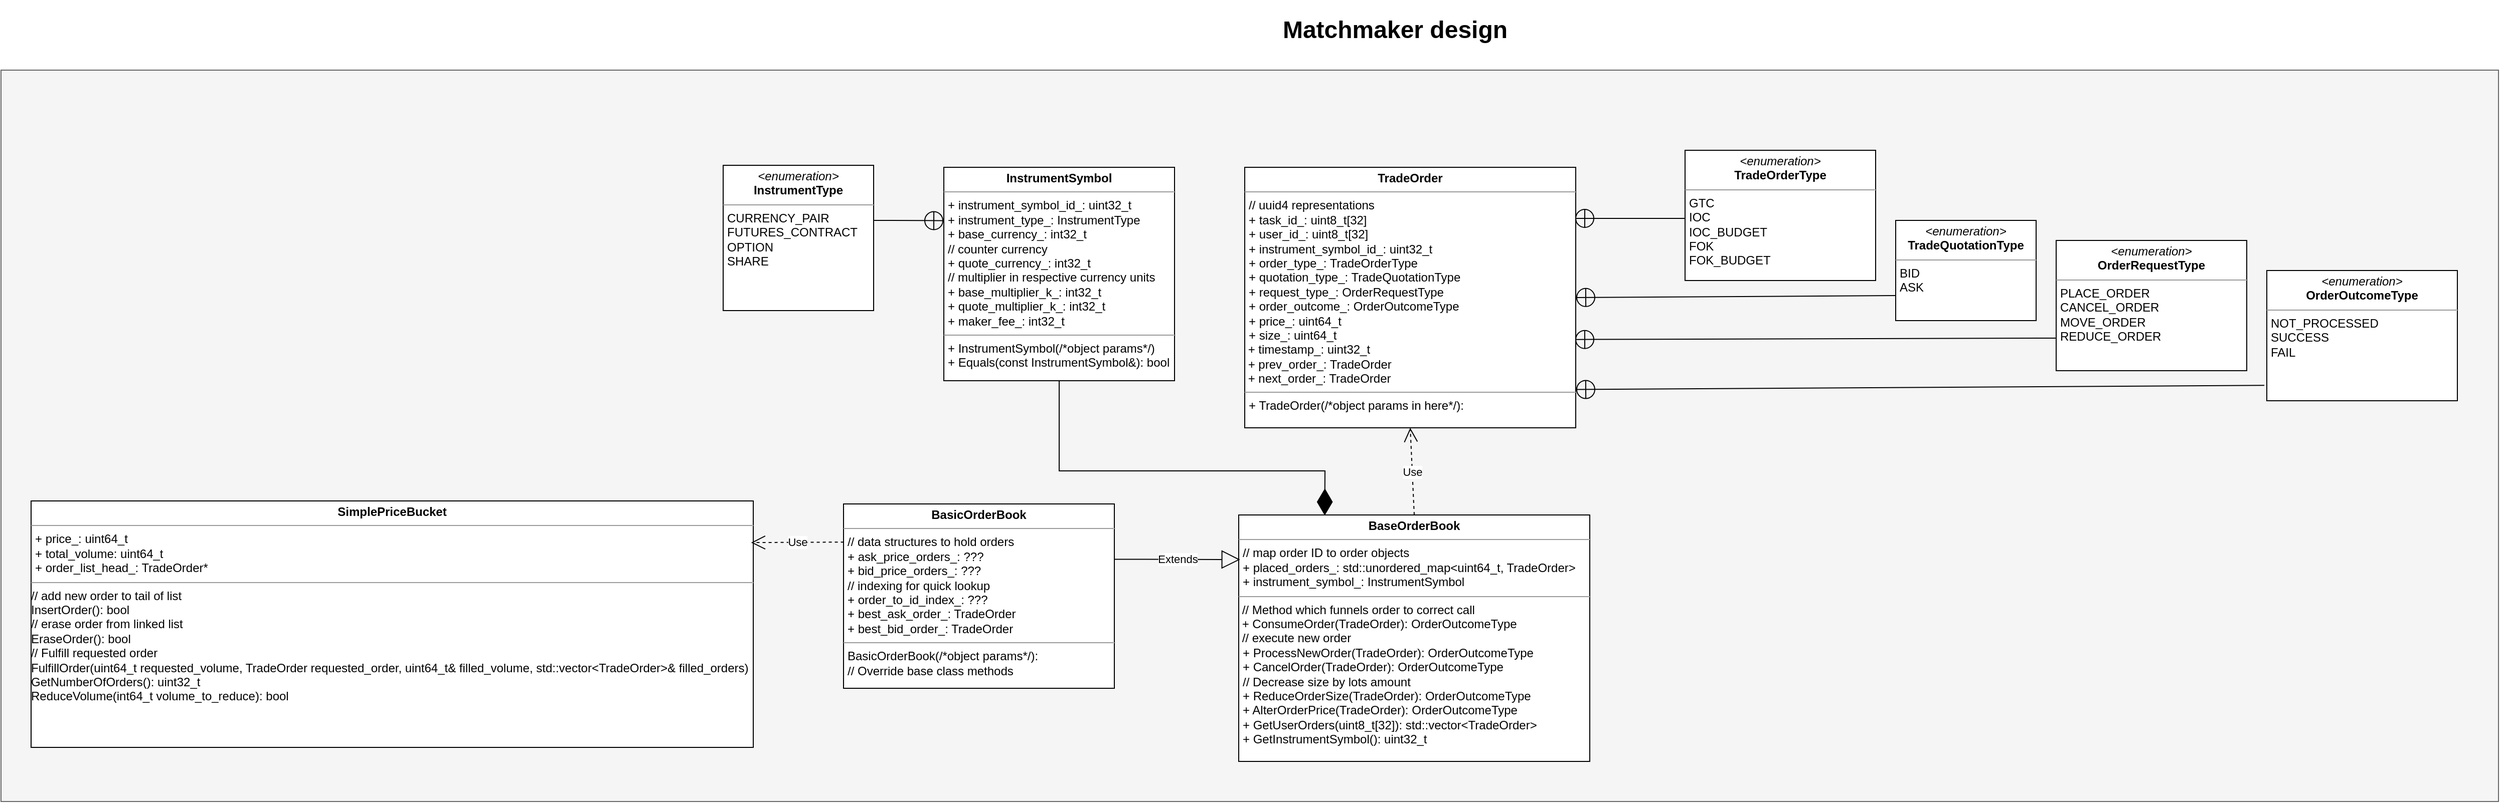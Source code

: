 <mxfile version="20.7.4" type="device"><diagram id="3P5HbIGybSeDbnfDGGmd" name="Page-1"><mxGraphModel dx="2854" dy="1677" grid="1" gridSize="10" guides="1" tooltips="1" connect="1" arrows="1" fold="1" page="1" pageScale="1" pageWidth="850" pageHeight="1100" math="0" shadow="0"><root><mxCell id="0"/><mxCell id="1" parent="0"/><mxCell id="sVlxpQVyfhxciy6KJdRr-22" value="" style="rounded=0;whiteSpace=wrap;html=1;fillColor=#f5f5f5;fontColor=#333333;strokeColor=#666666;" parent="1" vertex="1"><mxGeometry x="-940" y="-410" width="2490" height="730" as="geometry"/></mxCell><mxCell id="sVlxpQVyfhxciy6KJdRr-1" value="&lt;p style=&quot;margin:0px;margin-top:4px;text-align:center;&quot;&gt;&lt;i&gt;&amp;lt;enumeration&amp;gt;&lt;/i&gt;&lt;br&gt;&lt;b&gt;OrderRequestType&lt;/b&gt;&lt;/p&gt;&lt;hr size=&quot;1&quot;&gt;&lt;p style=&quot;margin:0px;margin-left:4px;&quot;&gt;&lt;span style=&quot;background-color: initial;&quot;&gt;PLACE_ORDER&lt;/span&gt;&lt;br&gt;&lt;/p&gt;&lt;p style=&quot;margin:0px;margin-left:4px;&quot;&gt;CANCEL_ORDER&lt;/p&gt;&lt;p style=&quot;margin:0px;margin-left:4px;&quot;&gt;MOVE_ORDER&lt;/p&gt;&lt;p style=&quot;margin:0px;margin-left:4px;&quot;&gt;REDUCE_ORDER&lt;/p&gt;&lt;p style=&quot;margin:0px;margin-left:4px;&quot;&gt;&lt;br&gt;&lt;/p&gt;" style="verticalAlign=top;align=left;overflow=fill;fontSize=12;fontFamily=Helvetica;html=1;" parent="1" vertex="1"><mxGeometry x="1109" y="-240" width="190" height="130" as="geometry"/></mxCell><mxCell id="sVlxpQVyfhxciy6KJdRr-2" value="&lt;p style=&quot;margin:0px;margin-top:4px;text-align:center;&quot;&gt;&lt;i&gt;&amp;lt;enumeration&amp;gt;&lt;/i&gt;&lt;br&gt;&lt;b&gt;TradeOrderType&lt;/b&gt;&lt;/p&gt;&lt;hr size=&quot;1&quot;&gt;&lt;p style=&quot;margin:0px;margin-left:4px;&quot;&gt;&lt;span style=&quot;background-color: initial;&quot;&gt;GTC&lt;/span&gt;&lt;br&gt;&lt;/p&gt;&lt;p style=&quot;margin:0px;margin-left:4px;&quot;&gt;IOC&lt;/p&gt;&lt;p style=&quot;margin:0px;margin-left:4px;&quot;&gt;IOC_BUDGET&lt;/p&gt;&lt;p style=&quot;margin:0px;margin-left:4px;&quot;&gt;FOK&lt;/p&gt;&lt;p style=&quot;margin:0px;margin-left:4px;&quot;&gt;FOK_BUDGET&lt;/p&gt;" style="verticalAlign=top;align=left;overflow=fill;fontSize=12;fontFamily=Helvetica;html=1;" parent="1" vertex="1"><mxGeometry x="739" y="-330" width="190" height="130" as="geometry"/></mxCell><mxCell id="sVlxpQVyfhxciy6KJdRr-3" value="&lt;p style=&quot;margin:0px;margin-top:4px;text-align:center;&quot;&gt;&lt;b&gt;TradeOrder&lt;/b&gt;&lt;/p&gt;&lt;hr size=&quot;1&quot;&gt;&lt;p style=&quot;margin:0px;margin-left:4px;&quot;&gt;// uuid4 representations&lt;/p&gt;&lt;p style=&quot;margin:0px;margin-left:4px;&quot;&gt;+ task_id_: uint8_t[32]&lt;/p&gt;&lt;p style=&quot;margin:0px;margin-left:4px;&quot;&gt;+ user_id_: uint8_t[32]&lt;/p&gt;&lt;p style=&quot;margin:0px;margin-left:4px;&quot;&gt;&lt;span style=&quot;background-color: initial;&quot;&gt;+ instrument_symbol_id_: uint32_t&lt;/span&gt;&lt;/p&gt;&lt;p style=&quot;margin:0px;margin-left:4px;&quot;&gt;+ order_type_: TradeOrderType&lt;/p&gt;&lt;p style=&quot;margin:0px;margin-left:4px;&quot;&gt;+ quotation_type_: TradeQuotationType&lt;/p&gt;&lt;p style=&quot;margin:0px;margin-left:4px;&quot;&gt;+ request_type_: OrderRequestType&lt;/p&gt;&lt;p style=&quot;margin:0px;margin-left:4px;&quot;&gt;+ order_outcome_: OrderOutcomeType&lt;/p&gt;&lt;p style=&quot;margin:0px;margin-left:4px;&quot;&gt;+ price_: uint64_t&lt;/p&gt;&lt;p style=&quot;margin:0px;margin-left:4px;&quot;&gt;+ size_: uint64_t&lt;/p&gt;&amp;nbsp;+ timestamp_: uint32_t&lt;br&gt;&amp;nbsp;+ prev_order_: TradeOrder&lt;br&gt;&amp;nbsp;+ next_order_: TradeOrder&lt;br&gt;&lt;hr size=&quot;1&quot;&gt;&lt;p style=&quot;margin:0px;margin-left:4px;&quot;&gt;+ TradeOrder(/*object params in here*/):&amp;nbsp;&lt;/p&gt;&lt;p style=&quot;margin:0px;margin-left:4px;&quot;&gt;&lt;br&gt;&lt;/p&gt;" style="verticalAlign=top;align=left;overflow=fill;fontSize=12;fontFamily=Helvetica;html=1;" parent="1" vertex="1"><mxGeometry x="300" y="-313" width="330" height="260" as="geometry"/></mxCell><mxCell id="sVlxpQVyfhxciy6KJdRr-4" value="&lt;p style=&quot;margin:0px;margin-top:4px;text-align:center;&quot;&gt;&lt;i&gt;&amp;lt;enumeration&amp;gt;&lt;/i&gt;&lt;br&gt;&lt;b&gt;OrderOutcomeType&lt;/b&gt;&lt;/p&gt;&lt;hr size=&quot;1&quot;&gt;&lt;p style=&quot;margin:0px;margin-left:4px;&quot;&gt;NOT_PROCESSED&lt;/p&gt;&lt;p style=&quot;margin:0px;margin-left:4px;&quot;&gt;SUCCESS&lt;/p&gt;&lt;p style=&quot;margin:0px;margin-left:4px;&quot;&gt;FAIL&lt;/p&gt;&lt;p style=&quot;margin:0px;margin-left:4px;&quot;&gt;&lt;br&gt;&lt;/p&gt;" style="verticalAlign=top;align=left;overflow=fill;fontSize=12;fontFamily=Helvetica;html=1;" parent="1" vertex="1"><mxGeometry x="1319" y="-210" width="190" height="130" as="geometry"/></mxCell><mxCell id="sVlxpQVyfhxciy6KJdRr-6" value="&lt;p style=&quot;margin:0px;margin-top:4px;text-align:center;&quot;&gt;&lt;i&gt;&amp;lt;enumeration&amp;gt;&lt;/i&gt;&lt;br&gt;&lt;b&gt;TradeQuotationType&lt;/b&gt;&lt;/p&gt;&lt;hr size=&quot;1&quot;&gt;&lt;p style=&quot;margin:0px;margin-left:4px;&quot;&gt;&lt;span style=&quot;background-color: initial;&quot;&gt;BID&lt;/span&gt;&lt;br&gt;&lt;/p&gt;&lt;p style=&quot;margin:0px;margin-left:4px;&quot;&gt;ASK&lt;/p&gt;" style="verticalAlign=top;align=left;overflow=fill;fontSize=12;fontFamily=Helvetica;html=1;" parent="1" vertex="1"><mxGeometry x="949" y="-260" width="140" height="100" as="geometry"/></mxCell><mxCell id="sVlxpQVyfhxciy6KJdRr-8" value="" style="endArrow=circlePlus;startArrow=none;endFill=0;startFill=0;endSize=8;html=1;labelBackgroundColor=none;rounded=0;entryX=0.997;entryY=0.196;entryDx=0;entryDy=0;entryPerimeter=0;" parent="1" target="sVlxpQVyfhxciy6KJdRr-3" edge="1"><mxGeometry width="160" relative="1" as="geometry"><mxPoint x="739" y="-262" as="sourcePoint"/><mxPoint x="539" y="-260" as="targetPoint"/></mxGeometry></mxCell><mxCell id="sVlxpQVyfhxciy6KJdRr-9" value="" style="endArrow=circlePlus;startArrow=none;endFill=0;startFill=0;endSize=8;html=1;labelBackgroundColor=none;rounded=0;exitX=0;exitY=0.75;exitDx=0;exitDy=0;entryX=1;entryY=0.5;entryDx=0;entryDy=0;" parent="1" source="sVlxpQVyfhxciy6KJdRr-6" target="sVlxpQVyfhxciy6KJdRr-3" edge="1"><mxGeometry width="160" relative="1" as="geometry"><mxPoint x="739" y="-189.06" as="sourcePoint"/><mxPoint x="539" y="-190" as="targetPoint"/></mxGeometry></mxCell><mxCell id="sVlxpQVyfhxciy6KJdRr-10" value="" style="endArrow=circlePlus;startArrow=none;endFill=0;startFill=0;endSize=8;html=1;labelBackgroundColor=none;rounded=0;exitX=0;exitY=0.75;exitDx=0;exitDy=0;entryX=0.997;entryY=0.661;entryDx=0;entryDy=0;entryPerimeter=0;" parent="1" source="sVlxpQVyfhxciy6KJdRr-1" target="sVlxpQVyfhxciy6KJdRr-3" edge="1"><mxGeometry width="160" relative="1" as="geometry"><mxPoint x="959" y="-175.0" as="sourcePoint"/><mxPoint x="549" y="-180.0" as="targetPoint"/></mxGeometry></mxCell><mxCell id="sVlxpQVyfhxciy6KJdRr-11" value="" style="endArrow=circlePlus;startArrow=none;endFill=0;startFill=0;endSize=8;html=1;labelBackgroundColor=none;rounded=0;exitX=-0.013;exitY=0.882;exitDx=0;exitDy=0;entryX=1;entryY=0.853;entryDx=0;entryDy=0;entryPerimeter=0;exitPerimeter=0;" parent="1" source="sVlxpQVyfhxciy6KJdRr-4" target="sVlxpQVyfhxciy6KJdRr-3" edge="1"><mxGeometry width="160" relative="1" as="geometry"><mxPoint x="969" y="-165.0" as="sourcePoint"/><mxPoint x="559" y="-170.0" as="targetPoint"/></mxGeometry></mxCell><mxCell id="sVlxpQVyfhxciy6KJdRr-12" value="&lt;p style=&quot;margin:0px;margin-top:4px;text-align:center;&quot;&gt;&lt;b&gt;BaseOrderBook&lt;/b&gt;&lt;/p&gt;&lt;hr size=&quot;1&quot;&gt;&lt;p style=&quot;border-color: var(--border-color); margin: 0px 0px 0px 4px;&quot;&gt;// map order ID to order objects&lt;/p&gt;&lt;p style=&quot;border-color: var(--border-color); margin: 0px 0px 0px 4px;&quot;&gt;&lt;span style=&quot;background-color: initial;&quot;&gt;+ placed_orders_: std::unordered_map&amp;lt;uint64_t, TradeOrder&amp;gt;&lt;/span&gt;&lt;br&gt;&lt;/p&gt;&lt;p style=&quot;border-color: var(--border-color); margin: 0px 0px 0px 4px;&quot;&gt;+ instrument_symbol_: InstrumentSymbol&lt;/p&gt;&lt;hr size=&quot;1&quot;&gt;&amp;nbsp;// Method which funnels order to correct call&lt;br&gt;&amp;nbsp;+ ConsumeOrder(TradeOrder): OrderOutcomeType&lt;br&gt;&amp;nbsp;// execute new order&lt;br&gt;&lt;p style=&quot;margin:0px;margin-left:4px;&quot;&gt;+ ProcessNewOrder(TradeOrder): OrderOutcomeType&lt;/p&gt;&lt;p style=&quot;margin:0px;margin-left:4px;&quot;&gt;+ CancelOrder(TradeOrder): OrderOutcomeType&lt;/p&gt;&lt;p style=&quot;margin:0px;margin-left:4px;&quot;&gt;// Decrease size by lots amount&lt;/p&gt;&lt;p style=&quot;margin:0px;margin-left:4px;&quot;&gt;+ ReduceOrderSize(TradeOrder): OrderOutcomeType&lt;/p&gt;&lt;p style=&quot;margin:0px;margin-left:4px;&quot;&gt;&lt;span style=&quot;background-color: initial;&quot;&gt;+ AlterOrderPrice(TradeOrder): OrderOutcomeType&lt;/span&gt;&lt;br&gt;&lt;/p&gt;&lt;p style=&quot;margin:0px;margin-left:4px;&quot;&gt;&lt;span style=&quot;background-color: initial;&quot;&gt;+ GetUserOrders(uint8_t[32]): std::vector&amp;lt;TradeOrder&amp;gt;&lt;/span&gt;&lt;/p&gt;&lt;p style=&quot;margin:0px;margin-left:4px;&quot;&gt;&lt;span style=&quot;background-color: initial;&quot;&gt;+ GetInstrumentSymbol(): uint32_t&lt;/span&gt;&lt;/p&gt;" style="verticalAlign=top;align=left;overflow=fill;fontSize=12;fontFamily=Helvetica;html=1;" parent="1" vertex="1"><mxGeometry x="294" y="34" width="350" height="246" as="geometry"/></mxCell><mxCell id="sVlxpQVyfhxciy6KJdRr-13" value="&lt;p style=&quot;margin:0px;margin-top:4px;text-align:center;&quot;&gt;&lt;b&gt;InstrumentSymbol&lt;/b&gt;&lt;/p&gt;&lt;hr size=&quot;1&quot;&gt;&lt;p style=&quot;margin:0px;margin-left:4px;&quot;&gt;+ instrument_symbol_id_: uint32_t&lt;/p&gt;&lt;p style=&quot;margin:0px;margin-left:4px;&quot;&gt;+ instrument_type_: InstrumentType&lt;/p&gt;&lt;p style=&quot;margin:0px;margin-left:4px;&quot;&gt;+ base_currency_: int32_t&lt;/p&gt;&lt;p style=&quot;margin:0px;margin-left:4px;&quot;&gt;// counter currency&lt;/p&gt;&lt;p style=&quot;margin:0px;margin-left:4px;&quot;&gt;+ quote_currency_: int32_t&lt;/p&gt;&lt;p style=&quot;margin:0px;margin-left:4px;&quot;&gt;// multiplier in respective currency units&lt;/p&gt;&lt;p style=&quot;margin:0px;margin-left:4px;&quot;&gt;+ base_multiplier_k_: int32_t&lt;/p&gt;&lt;p style=&quot;margin:0px;margin-left:4px;&quot;&gt;+ quote_multiplier_k_: int32_t&lt;/p&gt;&lt;p style=&quot;margin:0px;margin-left:4px;&quot;&gt;+ maker_fee_: int32_t&lt;/p&gt;&lt;hr size=&quot;1&quot;&gt;&lt;p style=&quot;margin:0px;margin-left:4px;&quot;&gt;+ InstrumentSymbol(/*object params*/)&lt;/p&gt;&lt;p style=&quot;margin:0px;margin-left:4px;&quot;&gt;+ Equals(const InstrumentSymbol&amp;amp;): bool&lt;/p&gt;" style="verticalAlign=top;align=left;overflow=fill;fontSize=12;fontFamily=Helvetica;html=1;" parent="1" vertex="1"><mxGeometry y="-313" width="230" height="213" as="geometry"/></mxCell><mxCell id="sVlxpQVyfhxciy6KJdRr-15" value="&lt;p style=&quot;margin:0px;margin-top:4px;text-align:center;&quot;&gt;&lt;i&gt;&amp;lt;enumeration&amp;gt;&lt;/i&gt;&lt;br&gt;&lt;b&gt;InstrumentType&lt;/b&gt;&lt;/p&gt;&lt;hr size=&quot;1&quot;&gt;&lt;p style=&quot;margin:0px;margin-left:4px;&quot;&gt;&lt;span style=&quot;background-color: initial;&quot;&gt;CURRENCY_PAIR&lt;/span&gt;&lt;br&gt;&lt;/p&gt;&lt;p style=&quot;margin:0px;margin-left:4px;&quot;&gt;FUTURES_CONTRACT&lt;/p&gt;&lt;p style=&quot;margin:0px;margin-left:4px;&quot;&gt;OPTION&lt;/p&gt;&lt;p style=&quot;margin:0px;margin-left:4px;&quot;&gt;SHARE&lt;/p&gt;&lt;p style=&quot;margin:0px;margin-left:4px;&quot;&gt;&lt;br&gt;&lt;/p&gt;" style="verticalAlign=top;align=left;overflow=fill;fontSize=12;fontFamily=Helvetica;html=1;" parent="1" vertex="1"><mxGeometry x="-220" y="-315" width="150" height="145" as="geometry"/></mxCell><mxCell id="sVlxpQVyfhxciy6KJdRr-16" value="" style="endArrow=circlePlus;startArrow=none;endFill=0;startFill=0;endSize=8;html=1;labelBackgroundColor=none;rounded=0;entryX=0;entryY=0.25;entryDx=0;entryDy=0;exitX=1;exitY=0.379;exitDx=0;exitDy=0;exitPerimeter=0;" parent="1" source="sVlxpQVyfhxciy6KJdRr-15" target="sVlxpQVyfhxciy6KJdRr-13" edge="1"><mxGeometry width="160" relative="1" as="geometry"><mxPoint x="-60" y="-260" as="sourcePoint"/><mxPoint x="-30.0" y="-230.0" as="targetPoint"/></mxGeometry></mxCell><mxCell id="sVlxpQVyfhxciy6KJdRr-17" value="&lt;p style=&quot;margin:0px;margin-top:4px;text-align:center;&quot;&gt;&lt;b&gt;BasicOrderBook&lt;/b&gt;&lt;/p&gt;&lt;hr size=&quot;1&quot;&gt;&lt;p style=&quot;margin:0px;margin-left:4px;&quot;&gt;// data structures to hold orders&lt;/p&gt;&lt;p style=&quot;margin:0px;margin-left:4px;&quot;&gt;+ ask_price_orders_: ???&lt;/p&gt;&lt;p style=&quot;margin:0px;margin-left:4px;&quot;&gt;+ bid_price_orders_: ???&lt;/p&gt;&lt;p style=&quot;margin:0px;margin-left:4px;&quot;&gt;// indexing for quick lookup&lt;/p&gt;&lt;p style=&quot;margin:0px;margin-left:4px;&quot;&gt;+ order_to_id_index_: ???&lt;/p&gt;&lt;p style=&quot;margin:0px;margin-left:4px;&quot;&gt;+ best_ask_order_: TradeOrder&lt;/p&gt;&lt;p style=&quot;margin:0px;margin-left:4px;&quot;&gt;+ best_bid_order_: TradeOrder&lt;/p&gt;&lt;hr size=&quot;1&quot;&gt;&lt;p style=&quot;margin:0px;margin-left:4px;&quot;&gt;BasicOrderBook(/*object params*/):&lt;/p&gt;&lt;p style=&quot;margin:0px;margin-left:4px;&quot;&gt;// Override base class methods&lt;/p&gt;" style="verticalAlign=top;align=left;overflow=fill;fontSize=12;fontFamily=Helvetica;html=1;" parent="1" vertex="1"><mxGeometry x="-100" y="23" width="270" height="184" as="geometry"/></mxCell><mxCell id="sVlxpQVyfhxciy6KJdRr-18" value="Extends" style="endArrow=block;endSize=16;endFill=0;html=1;rounded=0;entryX=0.004;entryY=0.181;entryDx=0;entryDy=0;entryPerimeter=0;exitX=0.999;exitY=0.3;exitDx=0;exitDy=0;exitPerimeter=0;" parent="1" source="sVlxpQVyfhxciy6KJdRr-17" target="sVlxpQVyfhxciy6KJdRr-12" edge="1"><mxGeometry width="160" relative="1" as="geometry"><mxPoint x="190" y="76" as="sourcePoint"/><mxPoint x="410" y="34" as="targetPoint"/></mxGeometry></mxCell><mxCell id="sVlxpQVyfhxciy6KJdRr-19" value="Use" style="endArrow=open;endSize=12;dashed=1;html=1;rounded=0;entryX=0.5;entryY=1;entryDx=0;entryDy=0;exitX=0.5;exitY=0;exitDx=0;exitDy=0;" parent="1" source="sVlxpQVyfhxciy6KJdRr-12" target="sVlxpQVyfhxciy6KJdRr-3" edge="1"><mxGeometry width="160" relative="1" as="geometry"><mxPoint x="470" y="-60" as="sourcePoint"/><mxPoint x="630" y="-60" as="targetPoint"/></mxGeometry></mxCell><mxCell id="sVlxpQVyfhxciy6KJdRr-21" value="" style="endArrow=diamondThin;endFill=1;endSize=24;html=1;rounded=0;exitX=0.5;exitY=1;exitDx=0;exitDy=0;entryX=0.245;entryY=0.002;entryDx=0;entryDy=0;entryPerimeter=0;" parent="1" source="sVlxpQVyfhxciy6KJdRr-13" target="sVlxpQVyfhxciy6KJdRr-12" edge="1"><mxGeometry width="160" relative="1" as="geometry"><mxPoint x="360" y="-170" as="sourcePoint"/><mxPoint x="380" y="30" as="targetPoint"/><Array as="points"><mxPoint x="115" y="-10"/><mxPoint x="380" y="-10"/></Array></mxGeometry></mxCell><mxCell id="sVlxpQVyfhxciy6KJdRr-23" value="&lt;h1 style=&quot;&quot;&gt;&lt;span style=&quot;background-color: initial;&quot;&gt;Matchmaker design&lt;/span&gt;&lt;br&gt;&lt;/h1&gt;" style="text;html=1;strokeColor=none;fillColor=none;spacing=5;spacingTop=-20;whiteSpace=wrap;overflow=hidden;rounded=0;align=center;" parent="1" vertex="1"><mxGeometry x="235" y="-470" width="430" height="40" as="geometry"/></mxCell><mxCell id="IZKMdjiqwzyilBJIy_J2-1" value="&lt;p style=&quot;margin:0px;margin-top:4px;text-align:center;&quot;&gt;&lt;b&gt;SimplePriceBucket&lt;/b&gt;&lt;/p&gt;&lt;hr size=&quot;1&quot;&gt;&lt;p style=&quot;border-color: var(--border-color); margin: 0px 0px 0px 4px;&quot;&gt;+ price_: uint64_t&lt;/p&gt;&lt;p style=&quot;border-color: var(--border-color); margin: 0px 0px 0px 4px;&quot;&gt;+ total_volume: uint64_t&lt;/p&gt;&lt;p style=&quot;border-color: var(--border-color); margin: 0px 0px 0px 4px;&quot;&gt;+ order_list_head_: TradeOrder*&lt;/p&gt;&lt;hr size=&quot;1&quot;&gt;// add new order to tail of list&lt;br&gt;InsertOrder(): bool&lt;br&gt;// erase order from linked list&lt;br&gt;EraseOrder(): bool&lt;br&gt;// Fulfill requested order&lt;br&gt;FulfillOrder(uint64_t requested_volume, TradeOrder requested_order, uint64_t&amp;amp; filled_volume, std::vector&amp;lt;TradeOrder&amp;gt;&amp;amp; filled_orders)&lt;br&gt;GetNumberOfOrders(): uint32_t&lt;br&gt;ReduceVolume(int64_t volume_to_reduce): bool" style="verticalAlign=top;align=left;overflow=fill;fontSize=12;fontFamily=Helvetica;html=1;" vertex="1" parent="1"><mxGeometry x="-910" y="20" width="720" height="246" as="geometry"/></mxCell><mxCell id="IZKMdjiqwzyilBJIy_J2-2" value="Use" style="endArrow=open;endSize=12;dashed=1;html=1;rounded=0;exitX=0.001;exitY=0.207;exitDx=0;exitDy=0;exitPerimeter=0;entryX=0.997;entryY=0.169;entryDx=0;entryDy=0;entryPerimeter=0;" edge="1" parent="1" source="sVlxpQVyfhxciy6KJdRr-17" target="IZKMdjiqwzyilBJIy_J2-1"><mxGeometry width="160" relative="1" as="geometry"><mxPoint x="-160" y="147" as="sourcePoint"/><mxPoint x="-190" y="60" as="targetPoint"/></mxGeometry></mxCell></root></mxGraphModel></diagram></mxfile>
